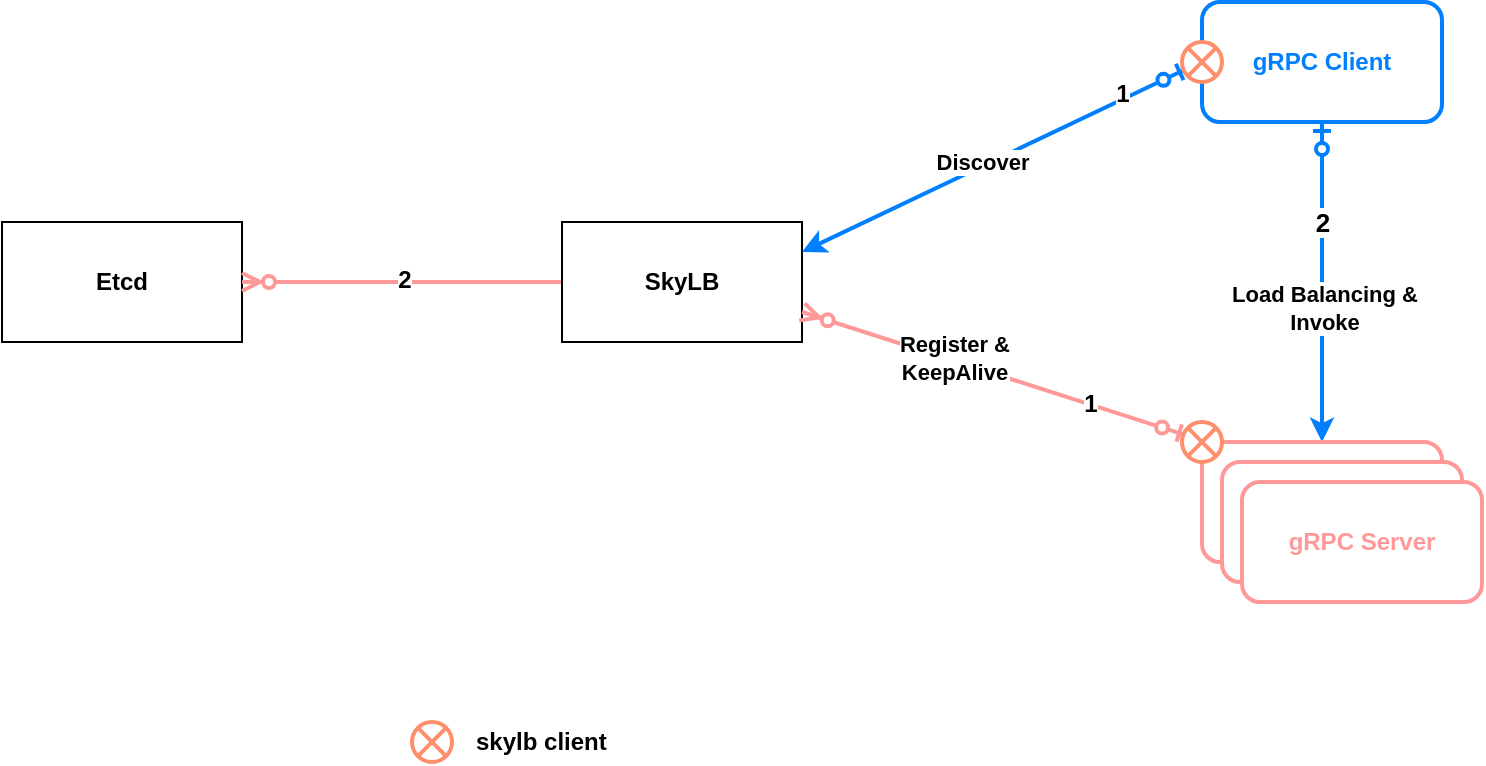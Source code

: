 <mxfile version="13.3.5" type="device"><diagram id="Jh_nO9DQ0pOizjGgTdT9" name="第 1 页"><mxGraphModel dx="868" dy="513" grid="1" gridSize="10" guides="1" tooltips="1" connect="1" arrows="1" fold="1" page="1" pageScale="1" pageWidth="827" pageHeight="1169" math="0" shadow="0"><root><mxCell id="0"/><mxCell id="1" parent="0"/><mxCell id="_jmIn7nW7GLkzNAF58r2-1" value="Etcd" style="rounded=0;whiteSpace=wrap;html=1;fontStyle=1" parent="1" vertex="1"><mxGeometry x="40" y="210" width="120" height="60" as="geometry"/></mxCell><mxCell id="_jmIn7nW7GLkzNAF58r2-7" style="edgeStyle=orthogonalEdgeStyle;rounded=0;orthogonalLoop=1;jettySize=auto;html=1;entryX=1;entryY=0.5;entryDx=0;entryDy=0;fontColor=#007FFF;fillColor=#f8cecc;strokeColor=#FF9999;strokeWidth=2;endArrow=ERzeroToMany;endFill=1;" parent="1" source="_jmIn7nW7GLkzNAF58r2-2" target="_jmIn7nW7GLkzNAF58r2-1" edge="1"><mxGeometry relative="1" as="geometry"/></mxCell><mxCell id="_jmIn7nW7GLkzNAF58r2-2" value="SkyLB" style="rounded=0;whiteSpace=wrap;html=1;fontStyle=1" parent="1" vertex="1"><mxGeometry x="320" y="210" width="120" height="60" as="geometry"/></mxCell><mxCell id="_jmIn7nW7GLkzNAF58r2-11" style="edgeStyle=none;rounded=0;orthogonalLoop=1;jettySize=auto;html=1;entryX=0.5;entryY=0;entryDx=0;entryDy=0;startArrow=ERzeroToOne;startFill=1;endArrow=classic;endFill=1;strokeColor=#007FFF;strokeWidth=2;fontColor=#007FFF;" parent="1" source="_jmIn7nW7GLkzNAF58r2-3" target="_jmIn7nW7GLkzNAF58r2-4" edge="1"><mxGeometry relative="1" as="geometry"/></mxCell><mxCell id="Xrn5gLq-gbAj2gCzCqK7-3" value="2" style="text;html=1;resizable=0;points=[];align=center;verticalAlign=middle;labelBackgroundColor=#ffffff;fontSize=13;fontStyle=1" parent="_jmIn7nW7GLkzNAF58r2-11" vertex="1" connectable="0"><mxGeometry x="0.15" y="2" relative="1" as="geometry"><mxPoint x="-2" y="-42" as="offset"/></mxGeometry></mxCell><mxCell id="R9pC_fmS1XLc288J6JPJ-2" value="Load Balancing &amp;amp;&lt;br&gt;Invoke" style="edgeLabel;html=1;align=center;verticalAlign=middle;resizable=0;points=[];fontStyle=1" vertex="1" connectable="0" parent="_jmIn7nW7GLkzNAF58r2-11"><mxGeometry x="0.163" y="1" relative="1" as="geometry"><mxPoint as="offset"/></mxGeometry></mxCell><mxCell id="_jmIn7nW7GLkzNAF58r2-12" style="edgeStyle=none;rounded=0;orthogonalLoop=1;jettySize=auto;html=1;startArrow=ERzeroToOne;startFill=1;endArrow=classic;endFill=1;strokeColor=#007FFF;strokeWidth=2;fontColor=#007FFF;exitX=0.145;exitY=0.855;exitDx=0;exitDy=0;exitPerimeter=0;entryX=1;entryY=0.25;entryDx=0;entryDy=0;" parent="1" target="_jmIn7nW7GLkzNAF58r2-2" edge="1"><mxGeometry relative="1" as="geometry"><mxPoint x="632.9" y="133.1" as="sourcePoint"/><mxPoint x="440" y="211.587" as="targetPoint"/></mxGeometry></mxCell><mxCell id="Xrn5gLq-gbAj2gCzCqK7-1" value="1" style="text;html=1;resizable=0;points=[];align=center;verticalAlign=middle;labelBackgroundColor=#ffffff;fontStyle=1" parent="_jmIn7nW7GLkzNAF58r2-12" vertex="1" connectable="0"><mxGeometry x="-0.122" y="-3" relative="1" as="geometry"><mxPoint x="53.25" y="-24.82" as="offset"/></mxGeometry></mxCell><mxCell id="R9pC_fmS1XLc288J6JPJ-3" value="Discover" style="edgeLabel;html=1;align=center;verticalAlign=middle;resizable=0;points=[];fontStyle=1" vertex="1" connectable="0" parent="_jmIn7nW7GLkzNAF58r2-12"><mxGeometry x="0.293" y="-3" relative="1" as="geometry"><mxPoint x="22.97" y="-9.75" as="offset"/></mxGeometry></mxCell><mxCell id="_jmIn7nW7GLkzNAF58r2-3" value="gRPC Client" style="rounded=1;whiteSpace=wrap;html=1;fontColor=#007FFF;fontStyle=1;strokeColor=#007FFF;absoluteArcSize=0;strokeWidth=2;" parent="1" vertex="1"><mxGeometry x="640" y="100" width="120" height="60" as="geometry"/></mxCell><mxCell id="_jmIn7nW7GLkzNAF58r2-10" style="rounded=0;orthogonalLoop=1;jettySize=auto;html=1;entryX=1;entryY=0.75;entryDx=0;entryDy=0;startArrow=ERzeroToOne;startFill=1;endArrow=ERzeroToMany;endFill=1;strokeColor=#FF9999;strokeWidth=2;fontColor=#007FFF;exitX=0.145;exitY=0.145;exitDx=0;exitDy=0;exitPerimeter=0;" parent="1" target="_jmIn7nW7GLkzNAF58r2-2" edge="1"><mxGeometry relative="1" as="geometry"><mxPoint x="632.9" y="316.9" as="sourcePoint"/><mxPoint x="440" y="259" as="targetPoint"/></mxGeometry></mxCell><mxCell id="Xrn5gLq-gbAj2gCzCqK7-2" value="1" style="text;html=1;resizable=0;points=[];align=center;verticalAlign=middle;labelBackgroundColor=#ffffff;fontStyle=1" parent="_jmIn7nW7GLkzNAF58r2-10" vertex="1" connectable="0"><mxGeometry x="0.107" relative="1" as="geometry"><mxPoint x="57.74" y="18.32" as="offset"/></mxGeometry></mxCell><mxCell id="R9pC_fmS1XLc288J6JPJ-1" value="Register &amp;amp; &lt;br&gt;KeepAlive" style="edgeLabel;html=1;align=center;verticalAlign=middle;resizable=0;points=[];fontStyle=1" vertex="1" connectable="0" parent="_jmIn7nW7GLkzNAF58r2-10"><mxGeometry x="0.528" y="-2" relative="1" as="geometry"><mxPoint x="30.08" y="10.36" as="offset"/></mxGeometry></mxCell><mxCell id="_jmIn7nW7GLkzNAF58r2-14" value="" style="verticalLabelPosition=bottom;verticalAlign=top;html=1;strokeWidth=2;shape=mxgraph.flowchart.or;fontColor=#007FFF;strokeColor=#FF8E6B;" parent="1" vertex="1"><mxGeometry x="630" y="120" width="20" height="20" as="geometry"/></mxCell><mxCell id="_jmIn7nW7GLkzNAF58r2-18" value="" style="group;fontColor=#000000;" parent="1" vertex="1" connectable="0"><mxGeometry x="245" y="460" width="110" height="20" as="geometry"/></mxCell><mxCell id="_jmIn7nW7GLkzNAF58r2-16" value="" style="verticalLabelPosition=bottom;verticalAlign=top;html=1;strokeWidth=2;shape=mxgraph.flowchart.or;fontColor=#007FFF;strokeColor=#FF8E6B;" parent="_jmIn7nW7GLkzNAF58r2-18" vertex="1"><mxGeometry width="20" height="20" as="geometry"/></mxCell><mxCell id="_jmIn7nW7GLkzNAF58r2-17" value="&lt;font color=&quot;#000000&quot;&gt;skylb client&lt;/font&gt;" style="text;html=1;resizable=0;points=[];autosize=1;align=left;verticalAlign=top;spacingTop=-4;fontColor=#007FFF;fontStyle=1;fontFamily=Helvetica;" parent="_jmIn7nW7GLkzNAF58r2-18" vertex="1"><mxGeometry x="30" width="80" height="20" as="geometry"/></mxCell><mxCell id="_jmIn7nW7GLkzNAF58r2-20" value="" style="group" parent="1" vertex="1" connectable="0"><mxGeometry x="630" y="310" width="150" height="90" as="geometry"/></mxCell><mxCell id="_jmIn7nW7GLkzNAF58r2-19" value="" style="group" parent="_jmIn7nW7GLkzNAF58r2-20" vertex="1" connectable="0"><mxGeometry x="10" y="10" width="140" height="80" as="geometry"/></mxCell><mxCell id="_jmIn7nW7GLkzNAF58r2-4" value="" style="rounded=1;whiteSpace=wrap;html=1;fontColor=#007FFF;fontStyle=1;strokeColor=#FF9999;absoluteArcSize=0;strokeWidth=2;" parent="_jmIn7nW7GLkzNAF58r2-19" vertex="1"><mxGeometry width="120" height="60" as="geometry"/></mxCell><mxCell id="_jmIn7nW7GLkzNAF58r2-5" value="" style="rounded=1;whiteSpace=wrap;html=1;fontColor=#007FFF;fontStyle=1;strokeColor=#FF9999;absoluteArcSize=0;strokeWidth=2;" parent="_jmIn7nW7GLkzNAF58r2-19" vertex="1"><mxGeometry x="10" y="10" width="120" height="60" as="geometry"/></mxCell><mxCell id="_jmIn7nW7GLkzNAF58r2-6" value="&lt;span style=&quot;white-space: normal&quot;&gt;&lt;font color=&quot;#ff9999&quot;&gt;gRPC Server&lt;/font&gt;&lt;/span&gt;" style="rounded=1;whiteSpace=wrap;html=1;fontColor=#007FFF;fontStyle=1;strokeColor=#FF9999;absoluteArcSize=0;strokeWidth=2;" parent="_jmIn7nW7GLkzNAF58r2-19" vertex="1"><mxGeometry x="20" y="20" width="120" height="60" as="geometry"/></mxCell><mxCell id="_jmIn7nW7GLkzNAF58r2-15" value="" style="verticalLabelPosition=bottom;verticalAlign=top;html=1;strokeWidth=2;shape=mxgraph.flowchart.or;fontColor=#007FFF;strokeColor=#FF8E6B;" parent="_jmIn7nW7GLkzNAF58r2-20" vertex="1"><mxGeometry width="20" height="20" as="geometry"/></mxCell><mxCell id="Xrn5gLq-gbAj2gCzCqK7-11" value="2" style="text;html=1;resizable=0;points=[];align=center;verticalAlign=middle;labelBackgroundColor=#ffffff;fontStyle=1" parent="1" vertex="1" connectable="0"><mxGeometry x="550.248" y="173.821" as="geometry"><mxPoint x="-309" y="65" as="offset"/></mxGeometry></mxCell></root></mxGraphModel></diagram></mxfile>